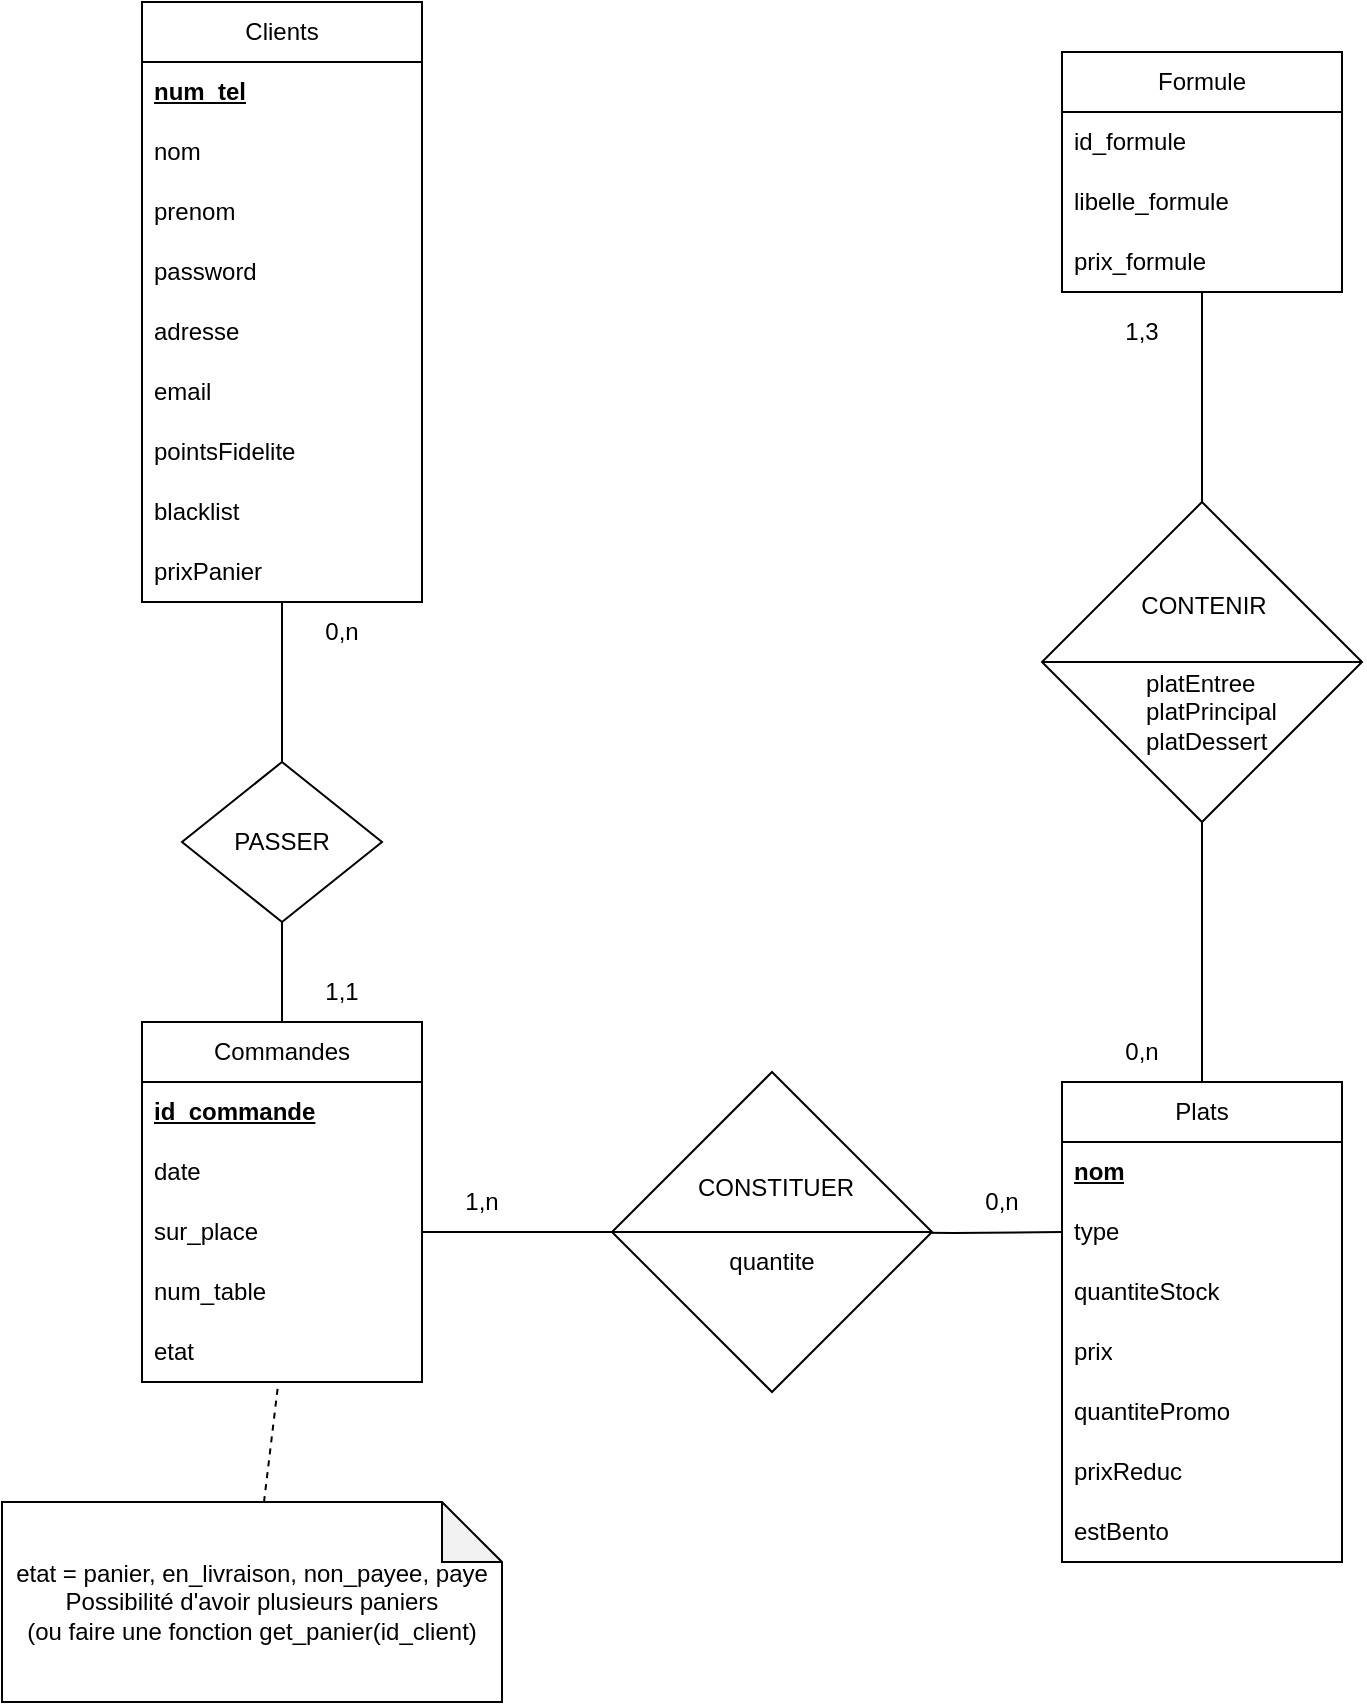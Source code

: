 <mxfile version="24.8.2">
  <diagram id="R2lEEEUBdFMjLlhIrx00" name="Page-1">
    <mxGraphModel dx="345" dy="663" grid="1" gridSize="10" guides="1" tooltips="1" connect="1" arrows="1" fold="1" page="1" pageScale="1" pageWidth="850" pageHeight="1100" math="0" shadow="0" extFonts="Permanent Marker^https://fonts.googleapis.com/css?family=Permanent+Marker">
      <root>
        <mxCell id="0" />
        <mxCell id="1" parent="0" />
        <mxCell id="m0e2eTWhc-OYo3EOmF7m-17" value="Clients" style="swimlane;fontStyle=0;childLayout=stackLayout;horizontal=1;startSize=30;horizontalStack=0;resizeParent=1;resizeParentMax=0;resizeLast=0;collapsible=1;marginBottom=0;whiteSpace=wrap;html=1;" parent="1" vertex="1">
          <mxGeometry x="1005" y="125" width="140" height="300" as="geometry" />
        </mxCell>
        <mxCell id="m0e2eTWhc-OYo3EOmF7m-18" value="&lt;b&gt;&lt;u&gt;num_tel&lt;/u&gt;&lt;/b&gt;" style="text;strokeColor=none;fillColor=none;align=left;verticalAlign=middle;spacingLeft=4;spacingRight=4;overflow=hidden;points=[[0,0.5],[1,0.5]];portConstraint=eastwest;rotatable=0;whiteSpace=wrap;html=1;" parent="m0e2eTWhc-OYo3EOmF7m-17" vertex="1">
          <mxGeometry y="30" width="140" height="30" as="geometry" />
        </mxCell>
        <mxCell id="m0e2eTWhc-OYo3EOmF7m-19" value="nom" style="text;strokeColor=none;fillColor=none;align=left;verticalAlign=middle;spacingLeft=4;spacingRight=4;overflow=hidden;points=[[0,0.5],[1,0.5]];portConstraint=eastwest;rotatable=0;whiteSpace=wrap;html=1;" parent="m0e2eTWhc-OYo3EOmF7m-17" vertex="1">
          <mxGeometry y="60" width="140" height="30" as="geometry" />
        </mxCell>
        <mxCell id="m0e2eTWhc-OYo3EOmF7m-20" value="prenom" style="text;strokeColor=none;fillColor=none;align=left;verticalAlign=middle;spacingLeft=4;spacingRight=4;overflow=hidden;points=[[0,0.5],[1,0.5]];portConstraint=eastwest;rotatable=0;whiteSpace=wrap;html=1;" parent="m0e2eTWhc-OYo3EOmF7m-17" vertex="1">
          <mxGeometry y="90" width="140" height="30" as="geometry" />
        </mxCell>
        <mxCell id="2p2nQEUJpSd8RLrAnUkW-20" value="password" style="text;strokeColor=none;fillColor=none;align=left;verticalAlign=middle;spacingLeft=4;spacingRight=4;overflow=hidden;points=[[0,0.5],[1,0.5]];portConstraint=eastwest;rotatable=0;whiteSpace=wrap;html=1;" parent="m0e2eTWhc-OYo3EOmF7m-17" vertex="1">
          <mxGeometry y="120" width="140" height="30" as="geometry" />
        </mxCell>
        <mxCell id="m0e2eTWhc-OYo3EOmF7m-21" value="adresse" style="text;strokeColor=none;fillColor=none;align=left;verticalAlign=middle;spacingLeft=4;spacingRight=4;overflow=hidden;points=[[0,0.5],[1,0.5]];portConstraint=eastwest;rotatable=0;whiteSpace=wrap;html=1;" parent="m0e2eTWhc-OYo3EOmF7m-17" vertex="1">
          <mxGeometry y="150" width="140" height="30" as="geometry" />
        </mxCell>
        <mxCell id="m0e2eTWhc-OYo3EOmF7m-22" value="email" style="text;strokeColor=none;fillColor=none;align=left;verticalAlign=middle;spacingLeft=4;spacingRight=4;overflow=hidden;points=[[0,0.5],[1,0.5]];portConstraint=eastwest;rotatable=0;whiteSpace=wrap;html=1;" parent="m0e2eTWhc-OYo3EOmF7m-17" vertex="1">
          <mxGeometry y="180" width="140" height="30" as="geometry" />
        </mxCell>
        <mxCell id="m0e2eTWhc-OYo3EOmF7m-24" value="pointsFidelite" style="text;strokeColor=none;fillColor=none;align=left;verticalAlign=middle;spacingLeft=4;spacingRight=4;overflow=hidden;points=[[0,0.5],[1,0.5]];portConstraint=eastwest;rotatable=0;whiteSpace=wrap;html=1;" parent="m0e2eTWhc-OYo3EOmF7m-17" vertex="1">
          <mxGeometry y="210" width="140" height="30" as="geometry" />
        </mxCell>
        <mxCell id="iIkEvFTsVckvsdIKQ0jG-18" value="blacklist" style="text;strokeColor=none;fillColor=none;align=left;verticalAlign=middle;spacingLeft=4;spacingRight=4;overflow=hidden;points=[[0,0.5],[1,0.5]];portConstraint=eastwest;rotatable=0;whiteSpace=wrap;html=1;" parent="m0e2eTWhc-OYo3EOmF7m-17" vertex="1">
          <mxGeometry y="240" width="140" height="30" as="geometry" />
        </mxCell>
        <mxCell id="2p2nQEUJpSd8RLrAnUkW-14" value="prixPanier" style="text;strokeColor=none;fillColor=none;align=left;verticalAlign=middle;spacingLeft=4;spacingRight=4;overflow=hidden;points=[[0,0.5],[1,0.5]];portConstraint=eastwest;rotatable=0;whiteSpace=wrap;html=1;" parent="m0e2eTWhc-OYo3EOmF7m-17" vertex="1">
          <mxGeometry y="270" width="140" height="30" as="geometry" />
        </mxCell>
        <mxCell id="m0e2eTWhc-OYo3EOmF7m-25" value="Commandes" style="swimlane;fontStyle=0;childLayout=stackLayout;horizontal=1;startSize=30;horizontalStack=0;resizeParent=1;resizeParentMax=0;resizeLast=0;collapsible=1;marginBottom=0;whiteSpace=wrap;html=1;" parent="1" vertex="1">
          <mxGeometry x="1005" y="635" width="140" height="180" as="geometry" />
        </mxCell>
        <mxCell id="m0e2eTWhc-OYo3EOmF7m-26" value="&lt;b&gt;&lt;u&gt;id_commande&lt;/u&gt;&lt;/b&gt;" style="text;strokeColor=none;fillColor=none;align=left;verticalAlign=middle;spacingLeft=4;spacingRight=4;overflow=hidden;points=[[0,0.5],[1,0.5]];portConstraint=eastwest;rotatable=0;whiteSpace=wrap;html=1;" parent="m0e2eTWhc-OYo3EOmF7m-25" vertex="1">
          <mxGeometry y="30" width="140" height="30" as="geometry" />
        </mxCell>
        <mxCell id="2p2nQEUJpSd8RLrAnUkW-16" value="date" style="text;strokeColor=none;fillColor=none;align=left;verticalAlign=middle;spacingLeft=4;spacingRight=4;overflow=hidden;points=[[0,0.5],[1,0.5]];portConstraint=eastwest;rotatable=0;whiteSpace=wrap;html=1;" parent="m0e2eTWhc-OYo3EOmF7m-25" vertex="1">
          <mxGeometry y="60" width="140" height="30" as="geometry" />
        </mxCell>
        <mxCell id="2p2nQEUJpSd8RLrAnUkW-17" value="sur_place" style="text;strokeColor=none;fillColor=none;align=left;verticalAlign=middle;spacingLeft=4;spacingRight=4;overflow=hidden;points=[[0,0.5],[1,0.5]];portConstraint=eastwest;rotatable=0;whiteSpace=wrap;html=1;" parent="m0e2eTWhc-OYo3EOmF7m-25" vertex="1">
          <mxGeometry y="90" width="140" height="30" as="geometry" />
        </mxCell>
        <mxCell id="2p2nQEUJpSd8RLrAnUkW-18" value="num_table" style="text;strokeColor=none;fillColor=none;align=left;verticalAlign=middle;spacingLeft=4;spacingRight=4;overflow=hidden;points=[[0,0.5],[1,0.5]];portConstraint=eastwest;rotatable=0;whiteSpace=wrap;html=1;" parent="m0e2eTWhc-OYo3EOmF7m-25" vertex="1">
          <mxGeometry y="120" width="140" height="30" as="geometry" />
        </mxCell>
        <mxCell id="m0e2eTWhc-OYo3EOmF7m-28" value="etat" style="text;strokeColor=none;fillColor=none;align=left;verticalAlign=middle;spacingLeft=4;spacingRight=4;overflow=hidden;points=[[0,0.5],[1,0.5]];portConstraint=eastwest;rotatable=0;whiteSpace=wrap;html=1;" parent="m0e2eTWhc-OYo3EOmF7m-25" vertex="1">
          <mxGeometry y="150" width="140" height="30" as="geometry" />
        </mxCell>
        <mxCell id="m0e2eTWhc-OYo3EOmF7m-33" style="edgeStyle=orthogonalEdgeStyle;rounded=0;orthogonalLoop=1;jettySize=auto;html=1;endArrow=none;endFill=0;entryX=0.5;entryY=1;entryDx=0;entryDy=0;" parent="1" source="m0e2eTWhc-OYo3EOmF7m-25" target="m0e2eTWhc-OYo3EOmF7m-17" edge="1">
          <mxGeometry relative="1" as="geometry">
            <mxPoint x="1075" y="505" as="sourcePoint" />
            <mxPoint x="1045" y="435" as="targetPoint" />
          </mxGeometry>
        </mxCell>
        <mxCell id="m0e2eTWhc-OYo3EOmF7m-36" value="0,n" style="text;html=1;align=center;verticalAlign=middle;whiteSpace=wrap;rounded=0;" parent="1" vertex="1">
          <mxGeometry x="1075" y="425" width="60" height="30" as="geometry" />
        </mxCell>
        <mxCell id="m0e2eTWhc-OYo3EOmF7m-37" value="1,1" style="text;html=1;align=center;verticalAlign=middle;whiteSpace=wrap;rounded=0;" parent="1" vertex="1">
          <mxGeometry x="1075" y="605" width="60" height="30" as="geometry" />
        </mxCell>
        <mxCell id="m0e2eTWhc-OYo3EOmF7m-74" style="edgeStyle=orthogonalEdgeStyle;rounded=0;orthogonalLoop=1;jettySize=auto;html=1;exitX=0.5;exitY=0;exitDx=0;exitDy=0;endArrow=none;endFill=0;" parent="1" source="m0e2eTWhc-OYo3EOmF7m-69" target="m0e2eTWhc-OYo3EOmF7m-47" edge="1">
          <mxGeometry relative="1" as="geometry" />
        </mxCell>
        <mxCell id="m0e2eTWhc-OYo3EOmF7m-38" value="Plats" style="swimlane;fontStyle=0;childLayout=stackLayout;horizontal=1;startSize=30;horizontalStack=0;resizeParent=1;resizeParentMax=0;resizeLast=0;collapsible=1;marginBottom=0;whiteSpace=wrap;html=1;" parent="1" vertex="1">
          <mxGeometry x="1465" y="665" width="140" height="240" as="geometry" />
        </mxCell>
        <mxCell id="m0e2eTWhc-OYo3EOmF7m-39" value="&lt;b&gt;&lt;u&gt;nom&lt;/u&gt;&lt;/b&gt;" style="text;strokeColor=none;fillColor=none;align=left;verticalAlign=middle;spacingLeft=4;spacingRight=4;overflow=hidden;points=[[0,0.5],[1,0.5]];portConstraint=eastwest;rotatable=0;whiteSpace=wrap;html=1;" parent="m0e2eTWhc-OYo3EOmF7m-38" vertex="1">
          <mxGeometry y="30" width="140" height="30" as="geometry" />
        </mxCell>
        <mxCell id="m0e2eTWhc-OYo3EOmF7m-40" value="type" style="text;strokeColor=none;fillColor=none;align=left;verticalAlign=middle;spacingLeft=4;spacingRight=4;overflow=hidden;points=[[0,0.5],[1,0.5]];portConstraint=eastwest;rotatable=0;whiteSpace=wrap;html=1;" parent="m0e2eTWhc-OYo3EOmF7m-38" vertex="1">
          <mxGeometry y="60" width="140" height="30" as="geometry" />
        </mxCell>
        <mxCell id="m0e2eTWhc-OYo3EOmF7m-41" value="quantiteStock" style="text;strokeColor=none;fillColor=none;align=left;verticalAlign=middle;spacingLeft=4;spacingRight=4;overflow=hidden;points=[[0,0.5],[1,0.5]];portConstraint=eastwest;rotatable=0;whiteSpace=wrap;html=1;" parent="m0e2eTWhc-OYo3EOmF7m-38" vertex="1">
          <mxGeometry y="90" width="140" height="30" as="geometry" />
        </mxCell>
        <mxCell id="m0e2eTWhc-OYo3EOmF7m-43" value="prix" style="text;strokeColor=none;fillColor=none;align=left;verticalAlign=middle;spacingLeft=4;spacingRight=4;overflow=hidden;points=[[0,0.5],[1,0.5]];portConstraint=eastwest;rotatable=0;whiteSpace=wrap;html=1;" parent="m0e2eTWhc-OYo3EOmF7m-38" vertex="1">
          <mxGeometry y="120" width="140" height="30" as="geometry" />
        </mxCell>
        <mxCell id="m0e2eTWhc-OYo3EOmF7m-44" value="quantitePromo" style="text;strokeColor=none;fillColor=none;align=left;verticalAlign=middle;spacingLeft=4;spacingRight=4;overflow=hidden;points=[[0,0.5],[1,0.5]];portConstraint=eastwest;rotatable=0;whiteSpace=wrap;html=1;" parent="m0e2eTWhc-OYo3EOmF7m-38" vertex="1">
          <mxGeometry y="150" width="140" height="30" as="geometry" />
        </mxCell>
        <mxCell id="m0e2eTWhc-OYo3EOmF7m-45" value="prixReduc" style="text;strokeColor=none;fillColor=none;align=left;verticalAlign=middle;spacingLeft=4;spacingRight=4;overflow=hidden;points=[[0,0.5],[1,0.5]];portConstraint=eastwest;rotatable=0;whiteSpace=wrap;html=1;" parent="m0e2eTWhc-OYo3EOmF7m-38" vertex="1">
          <mxGeometry y="180" width="140" height="30" as="geometry" />
        </mxCell>
        <mxCell id="DNhBo4W4mQ1j0WEwDj_h-7" value="estBento" style="text;strokeColor=none;fillColor=none;align=left;verticalAlign=middle;spacingLeft=4;spacingRight=4;overflow=hidden;points=[[0,0.5],[1,0.5]];portConstraint=eastwest;rotatable=0;whiteSpace=wrap;html=1;" vertex="1" parent="m0e2eTWhc-OYo3EOmF7m-38">
          <mxGeometry y="210" width="140" height="30" as="geometry" />
        </mxCell>
        <mxCell id="m0e2eTWhc-OYo3EOmF7m-47" value="Formule" style="swimlane;fontStyle=0;childLayout=stackLayout;horizontal=1;startSize=30;horizontalStack=0;resizeParent=1;resizeParentMax=0;resizeLast=0;collapsible=1;marginBottom=0;whiteSpace=wrap;html=1;" parent="1" vertex="1">
          <mxGeometry x="1465" y="150" width="140" height="120" as="geometry" />
        </mxCell>
        <mxCell id="m0e2eTWhc-OYo3EOmF7m-48" value="id_formule" style="text;strokeColor=none;fillColor=none;align=left;verticalAlign=middle;spacingLeft=4;spacingRight=4;overflow=hidden;points=[[0,0.5],[1,0.5]];portConstraint=eastwest;rotatable=0;whiteSpace=wrap;html=1;" parent="m0e2eTWhc-OYo3EOmF7m-47" vertex="1">
          <mxGeometry y="30" width="140" height="30" as="geometry" />
        </mxCell>
        <mxCell id="2p2nQEUJpSd8RLrAnUkW-15" value="libelle_formule" style="text;strokeColor=none;fillColor=none;align=left;verticalAlign=middle;spacingLeft=4;spacingRight=4;overflow=hidden;points=[[0,0.5],[1,0.5]];portConstraint=eastwest;rotatable=0;whiteSpace=wrap;html=1;" parent="m0e2eTWhc-OYo3EOmF7m-47" vertex="1">
          <mxGeometry y="60" width="140" height="30" as="geometry" />
        </mxCell>
        <mxCell id="iIkEvFTsVckvsdIKQ0jG-17" value="prix_formule" style="text;strokeColor=none;fillColor=none;align=left;verticalAlign=middle;spacingLeft=4;spacingRight=4;overflow=hidden;points=[[0,0.5],[1,0.5]];portConstraint=eastwest;rotatable=0;whiteSpace=wrap;html=1;" parent="m0e2eTWhc-OYo3EOmF7m-47" vertex="1">
          <mxGeometry y="90" width="140" height="30" as="geometry" />
        </mxCell>
        <mxCell id="m0e2eTWhc-OYo3EOmF7m-60" value="" style="edgeStyle=orthogonalEdgeStyle;rounded=0;orthogonalLoop=1;jettySize=auto;html=1;exitX=1;exitY=0.5;exitDx=0;exitDy=0;endArrow=none;endFill=0;" parent="1" target="m0e2eTWhc-OYo3EOmF7m-40" edge="1">
          <mxGeometry relative="1" as="geometry">
            <mxPoint x="1355" y="740" as="sourcePoint" />
            <mxPoint x="1235.0" y="740" as="targetPoint" />
          </mxGeometry>
        </mxCell>
        <mxCell id="m0e2eTWhc-OYo3EOmF7m-61" value="1,n" style="text;html=1;align=center;verticalAlign=middle;whiteSpace=wrap;rounded=0;" parent="1" vertex="1">
          <mxGeometry x="1145" y="710" width="60" height="30" as="geometry" />
        </mxCell>
        <mxCell id="m0e2eTWhc-OYo3EOmF7m-62" value="0,n" style="text;html=1;align=center;verticalAlign=middle;whiteSpace=wrap;rounded=0;" parent="1" vertex="1">
          <mxGeometry x="1405" y="710" width="60" height="30" as="geometry" />
        </mxCell>
        <mxCell id="m0e2eTWhc-OYo3EOmF7m-65" value="1,3" style="text;html=1;align=center;verticalAlign=middle;whiteSpace=wrap;rounded=0;" parent="1" vertex="1">
          <mxGeometry x="1475" y="275" width="60" height="30" as="geometry" />
        </mxCell>
        <mxCell id="m0e2eTWhc-OYo3EOmF7m-66" value="0,n" style="text;html=1;align=center;verticalAlign=middle;whiteSpace=wrap;rounded=0;" parent="1" vertex="1">
          <mxGeometry x="1475" y="635" width="60" height="30" as="geometry" />
        </mxCell>
        <mxCell id="m0e2eTWhc-OYo3EOmF7m-71" value="PASSER" style="rhombus;whiteSpace=wrap;html=1;" parent="1" vertex="1">
          <mxGeometry x="1025" y="505" width="100" height="80" as="geometry" />
        </mxCell>
        <mxCell id="m0e2eTWhc-OYo3EOmF7m-73" value="" style="edgeStyle=orthogonalEdgeStyle;rounded=0;orthogonalLoop=1;jettySize=auto;html=1;exitX=1;exitY=0.5;exitDx=0;exitDy=0;endArrow=none;endFill=0;" parent="1" edge="1">
          <mxGeometry relative="1" as="geometry">
            <mxPoint x="1145" y="740" as="sourcePoint" />
            <mxPoint x="1255" y="740" as="targetPoint" />
          </mxGeometry>
        </mxCell>
        <mxCell id="m0e2eTWhc-OYo3EOmF7m-75" value="" style="edgeStyle=orthogonalEdgeStyle;rounded=0;orthogonalLoop=1;jettySize=auto;html=1;exitX=0.5;exitY=0;exitDx=0;exitDy=0;endArrow=none;endFill=0;" parent="1" source="m0e2eTWhc-OYo3EOmF7m-38" target="m0e2eTWhc-OYo3EOmF7m-69" edge="1">
          <mxGeometry relative="1" as="geometry">
            <mxPoint x="1535" y="665" as="sourcePoint" />
            <mxPoint x="1535" y="245" as="targetPoint" />
          </mxGeometry>
        </mxCell>
        <mxCell id="m0e2eTWhc-OYo3EOmF7m-69" value="CONTENIR" style="rhombus;whiteSpace=wrap;html=1;movableLabel=1;" parent="1" vertex="1">
          <mxGeometry x="1455" y="375" width="160" height="160" as="geometry">
            <mxPoint x="1" y="-28" as="offset" />
          </mxGeometry>
        </mxCell>
        <mxCell id="m0e2eTWhc-OYo3EOmF7m-85" style="edgeStyle=orthogonalEdgeStyle;rounded=0;orthogonalLoop=1;jettySize=auto;html=1;exitX=0;exitY=0.5;exitDx=0;exitDy=0;entryX=1;entryY=0.5;entryDx=0;entryDy=0;endArrow=none;endFill=0;" parent="1" source="m0e2eTWhc-OYo3EOmF7m-69" target="m0e2eTWhc-OYo3EOmF7m-69" edge="1">
          <mxGeometry relative="1" as="geometry">
            <Array as="points">
              <mxPoint x="1535" y="455" />
              <mxPoint x="1535" y="455" />
            </Array>
          </mxGeometry>
        </mxCell>
        <mxCell id="m0e2eTWhc-OYo3EOmF7m-86" value="&lt;div&gt;platEntree&lt;/div&gt;&lt;div&gt;platPrincipal&lt;/div&gt;&lt;div&gt;platDessert&lt;br&gt;&lt;/div&gt;" style="text;html=1;align=left;verticalAlign=middle;whiteSpace=wrap;rounded=0;" parent="1" vertex="1">
          <mxGeometry x="1505" y="465" width="60" height="30" as="geometry" />
        </mxCell>
        <mxCell id="2p2nQEUJpSd8RLrAnUkW-21" value="&lt;div&gt;etat = panier, en_livraison, non_payee, paye&lt;/div&gt;&lt;div&gt;Possibilité d&#39;avoir plusieurs paniers&lt;/div&gt;&lt;div&gt;(ou faire une fonction get_panier(id_client)&lt;br&gt;&lt;/div&gt;" style="shape=note;whiteSpace=wrap;html=1;backgroundOutline=1;darkOpacity=0.05;" parent="1" vertex="1">
          <mxGeometry x="935" y="875" width="250" height="100" as="geometry" />
        </mxCell>
        <mxCell id="2p2nQEUJpSd8RLrAnUkW-23" value="" style="endArrow=none;dashed=1;html=1;rounded=0;" parent="1" source="2p2nQEUJpSd8RLrAnUkW-21" target="m0e2eTWhc-OYo3EOmF7m-28" edge="1">
          <mxGeometry width="50" height="50" relative="1" as="geometry">
            <mxPoint x="1245" y="675" as="sourcePoint" />
            <mxPoint x="1295" y="625" as="targetPoint" />
          </mxGeometry>
        </mxCell>
        <mxCell id="DNhBo4W4mQ1j0WEwDj_h-3" value="CONSTITUER" style="rhombus;whiteSpace=wrap;html=1;movableLabel=1;" vertex="1" parent="1">
          <mxGeometry x="1240" y="660" width="160" height="160" as="geometry">
            <mxPoint x="2" y="-22" as="offset" />
          </mxGeometry>
        </mxCell>
        <mxCell id="DNhBo4W4mQ1j0WEwDj_h-4" style="edgeStyle=orthogonalEdgeStyle;rounded=0;orthogonalLoop=1;jettySize=auto;html=1;exitX=0;exitY=0.5;exitDx=0;exitDy=0;entryX=1;entryY=0.5;entryDx=0;entryDy=0;endArrow=none;endFill=0;" edge="1" parent="1">
          <mxGeometry relative="1" as="geometry">
            <Array as="points">
              <mxPoint x="1320" y="740" />
              <mxPoint x="1320" y="740" />
            </Array>
            <mxPoint x="1240" y="740" as="sourcePoint" />
            <mxPoint x="1400" y="740" as="targetPoint" />
          </mxGeometry>
        </mxCell>
        <mxCell id="DNhBo4W4mQ1j0WEwDj_h-5" value="quantite" style="text;html=1;align=center;verticalAlign=middle;whiteSpace=wrap;rounded=0;" vertex="1" parent="1">
          <mxGeometry x="1290" y="740" width="60" height="30" as="geometry" />
        </mxCell>
      </root>
    </mxGraphModel>
  </diagram>
</mxfile>
